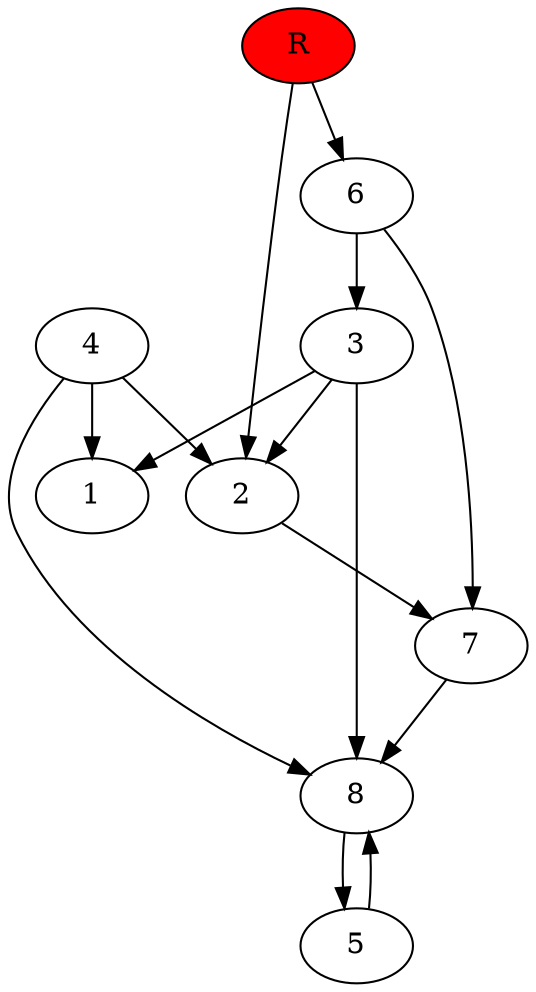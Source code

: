 digraph prb9764 {
	1
	2
	3
	4
	5
	6
	7
	8
	R [fillcolor="#ff0000" style=filled]
	2 -> 7
	3 -> 1
	3 -> 2
	3 -> 8
	4 -> 1
	4 -> 2
	4 -> 8
	5 -> 8
	6 -> 3
	6 -> 7
	7 -> 8
	8 -> 5
	R -> 2
	R -> 6
}
